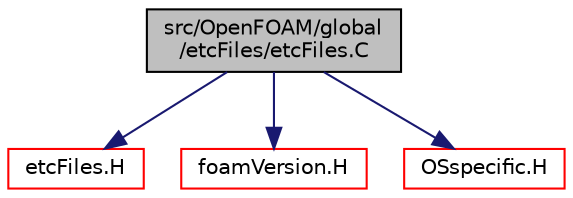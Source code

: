 digraph "src/OpenFOAM/global/etcFiles/etcFiles.C"
{
  bgcolor="transparent";
  edge [fontname="Helvetica",fontsize="10",labelfontname="Helvetica",labelfontsize="10"];
  node [fontname="Helvetica",fontsize="10",shape=record];
  Node1 [label="src/OpenFOAM/global\l/etcFiles/etcFiles.C",height=0.2,width=0.4,color="black", fillcolor="grey75", style="filled" fontcolor="black"];
  Node1 -> Node2 [color="midnightblue",fontsize="10",style="solid",fontname="Helvetica"];
  Node2 [label="etcFiles.H",height=0.2,width=0.4,color="red",URL="$etcFiles_8H.html",tooltip="Functions to search &#39;etc&#39; directories for configuration files etc. "];
  Node1 -> Node3 [color="midnightblue",fontsize="10",style="solid",fontname="Helvetica"];
  Node3 [label="foamVersion.H",height=0.2,width=0.4,color="red",URL="$foamVersion_8H.html"];
  Node1 -> Node4 [color="midnightblue",fontsize="10",style="solid",fontname="Helvetica"];
  Node4 [label="OSspecific.H",height=0.2,width=0.4,color="red",URL="$OSspecific_8H.html",tooltip="Functions used by OpenFOAM that are specific to POSIX compliant operating systems and need to be repl..."];
}
